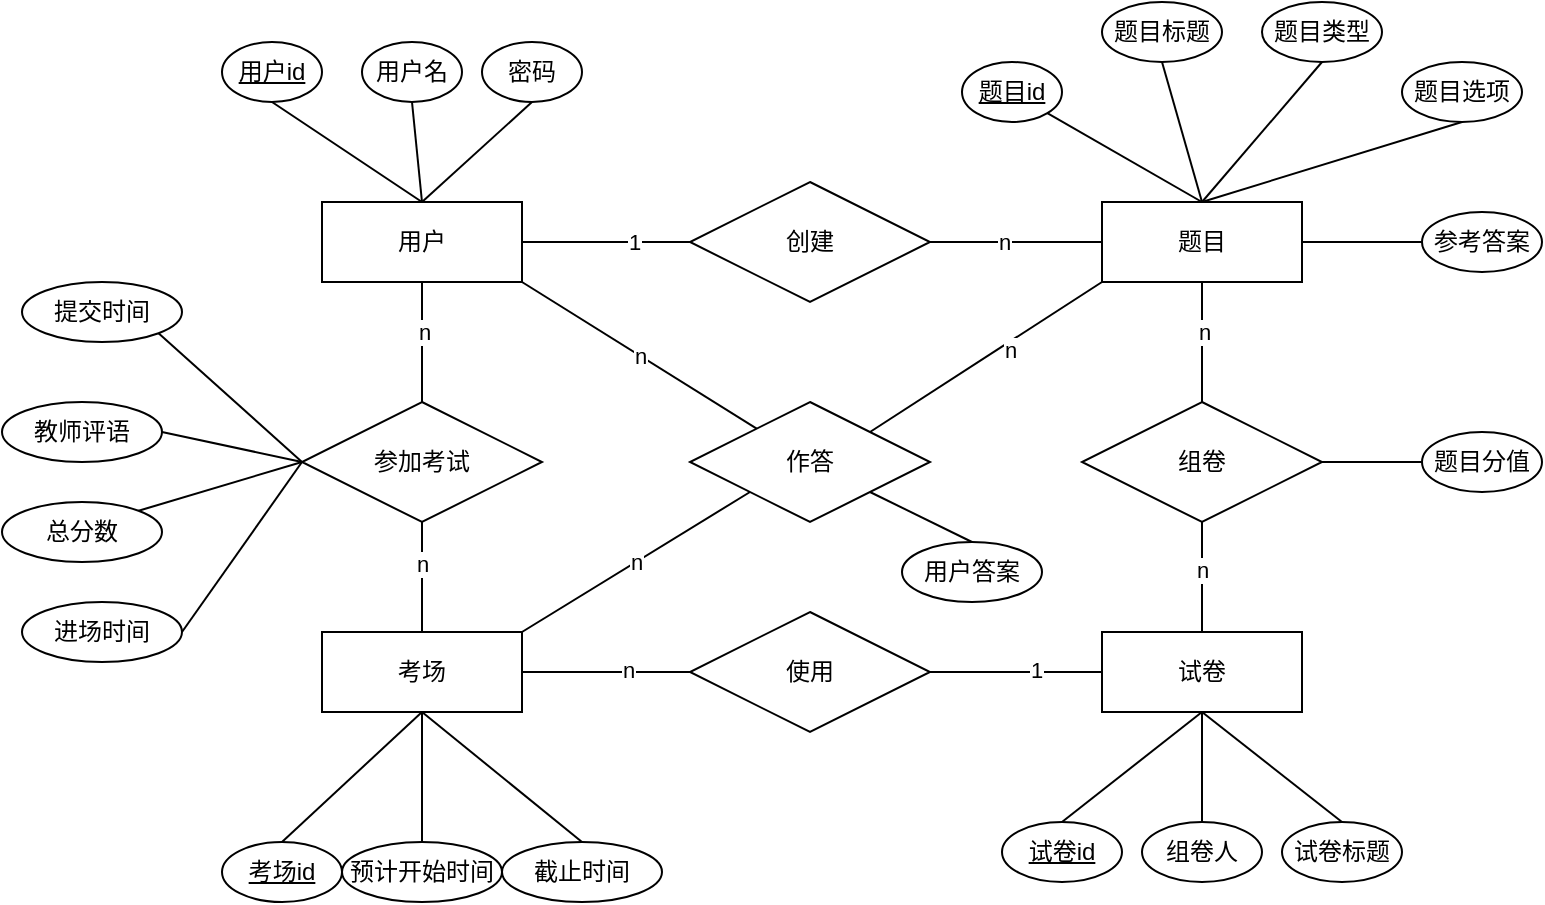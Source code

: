 <mxfile version="19.0.0" type="device" pages="3"><diagram id="5AaqYXmqB0ebvC9QvbGO" name="ER图"><mxGraphModel dx="1468" dy="585" grid="1" gridSize="10" guides="1" tooltips="1" connect="1" arrows="1" fold="1" page="1" pageScale="1" pageWidth="827" pageHeight="1169" math="0" shadow="0"><root><mxCell id="0"/><mxCell id="1" parent="0"/><mxCell id="ZJhKUD-hYmC_Smf2Pm1x-22" style="edgeStyle=orthogonalEdgeStyle;rounded=0;orthogonalLoop=1;jettySize=auto;html=1;exitX=0.5;exitY=1;exitDx=0;exitDy=0;entryX=0.5;entryY=0;entryDx=0;entryDy=0;endArrow=none;endFill=0;strokeColor=default;" edge="1" parent="1" source="ZJhKUD-hYmC_Smf2Pm1x-1" target="ZJhKUD-hYmC_Smf2Pm1x-16"><mxGeometry relative="1" as="geometry"/></mxCell><mxCell id="ZJhKUD-hYmC_Smf2Pm1x-25" value="n" style="edgeLabel;html=1;align=center;verticalAlign=middle;resizable=0;points=[];" vertex="1" connectable="0" parent="ZJhKUD-hYmC_Smf2Pm1x-22"><mxGeometry x="-0.189" y="1" relative="1" as="geometry"><mxPoint as="offset"/></mxGeometry></mxCell><mxCell id="yXE78CsoL1bAHxIc0vjr-46" value="n" style="edgeStyle=none;rounded=0;orthogonalLoop=1;jettySize=auto;html=1;exitX=1;exitY=1;exitDx=0;exitDy=0;endArrow=none;endFill=0;strokeColor=default;" edge="1" parent="1" source="ZJhKUD-hYmC_Smf2Pm1x-1" target="yXE78CsoL1bAHxIc0vjr-45"><mxGeometry relative="1" as="geometry"/></mxCell><mxCell id="ZJhKUD-hYmC_Smf2Pm1x-1" value="用户" style="whiteSpace=wrap;html=1;align=center;" vertex="1" parent="1"><mxGeometry x="110" y="330" width="100" height="40" as="geometry"/></mxCell><mxCell id="ZJhKUD-hYmC_Smf2Pm1x-12" style="edgeStyle=orthogonalEdgeStyle;rounded=0;orthogonalLoop=1;jettySize=auto;html=1;exitX=0.5;exitY=1;exitDx=0;exitDy=0;entryX=0.5;entryY=0;entryDx=0;entryDy=0;endArrow=none;endFill=0;strokeColor=default;" edge="1" parent="1" source="ZJhKUD-hYmC_Smf2Pm1x-2" target="ZJhKUD-hYmC_Smf2Pm1x-11"><mxGeometry relative="1" as="geometry"/></mxCell><mxCell id="ZJhKUD-hYmC_Smf2Pm1x-15" value="n" style="edgeLabel;html=1;align=center;verticalAlign=middle;resizable=0;points=[];" vertex="1" connectable="0" parent="ZJhKUD-hYmC_Smf2Pm1x-12"><mxGeometry x="-0.164" y="1" relative="1" as="geometry"><mxPoint as="offset"/></mxGeometry></mxCell><mxCell id="ZJhKUD-hYmC_Smf2Pm1x-2" value="题目" style="whiteSpace=wrap;html=1;align=center;" vertex="1" parent="1"><mxGeometry x="500" y="330" width="100" height="40" as="geometry"/></mxCell><mxCell id="ZJhKUD-hYmC_Smf2Pm1x-3" value="试卷" style="whiteSpace=wrap;html=1;align=center;" vertex="1" parent="1"><mxGeometry x="500" y="545" width="100" height="40" as="geometry"/></mxCell><mxCell id="ZJhKUD-hYmC_Smf2Pm1x-23" style="edgeStyle=orthogonalEdgeStyle;rounded=0;orthogonalLoop=1;jettySize=auto;html=1;exitX=0.5;exitY=0;exitDx=0;exitDy=0;entryX=0.5;entryY=1;entryDx=0;entryDy=0;endArrow=none;endFill=0;strokeColor=default;" edge="1" parent="1" source="ZJhKUD-hYmC_Smf2Pm1x-4" target="ZJhKUD-hYmC_Smf2Pm1x-16"><mxGeometry relative="1" as="geometry"/></mxCell><mxCell id="ZJhKUD-hYmC_Smf2Pm1x-24" value="n" style="edgeLabel;html=1;align=center;verticalAlign=middle;resizable=0;points=[];" vertex="1" connectable="0" parent="ZJhKUD-hYmC_Smf2Pm1x-23"><mxGeometry x="0.248" relative="1" as="geometry"><mxPoint as="offset"/></mxGeometry></mxCell><mxCell id="ZJhKUD-hYmC_Smf2Pm1x-4" value="考场" style="whiteSpace=wrap;html=1;align=center;" vertex="1" parent="1"><mxGeometry x="110" y="545" width="100" height="40" as="geometry"/></mxCell><mxCell id="ZJhKUD-hYmC_Smf2Pm1x-8" style="edgeStyle=orthogonalEdgeStyle;rounded=0;orthogonalLoop=1;jettySize=auto;html=1;exitX=1;exitY=0.5;exitDx=0;exitDy=0;entryX=0;entryY=0.5;entryDx=0;entryDy=0;strokeColor=default;endArrow=none;endFill=0;" edge="1" parent="1" source="ZJhKUD-hYmC_Smf2Pm1x-5" target="ZJhKUD-hYmC_Smf2Pm1x-2"><mxGeometry relative="1" as="geometry"/></mxCell><mxCell id="ZJhKUD-hYmC_Smf2Pm1x-9" value="n" style="edgeLabel;html=1;align=center;verticalAlign=middle;resizable=0;points=[];" vertex="1" connectable="0" parent="ZJhKUD-hYmC_Smf2Pm1x-8"><mxGeometry x="-0.136" relative="1" as="geometry"><mxPoint as="offset"/></mxGeometry></mxCell><mxCell id="ZJhKUD-hYmC_Smf2Pm1x-5" value="创建" style="shape=rhombus;perimeter=rhombusPerimeter;whiteSpace=wrap;html=1;align=center;" vertex="1" parent="1"><mxGeometry x="294" y="320" width="120" height="60" as="geometry"/></mxCell><mxCell id="ZJhKUD-hYmC_Smf2Pm1x-7" value="" style="endArrow=none;html=1;rounded=0;strokeColor=default;entryX=0;entryY=0.5;entryDx=0;entryDy=0;exitX=1;exitY=0.5;exitDx=0;exitDy=0;" edge="1" parent="1" source="ZJhKUD-hYmC_Smf2Pm1x-1" target="ZJhKUD-hYmC_Smf2Pm1x-5"><mxGeometry width="50" height="50" relative="1" as="geometry"><mxPoint x="240" y="360" as="sourcePoint"/><mxPoint x="290" y="310" as="targetPoint"/></mxGeometry></mxCell><mxCell id="ZJhKUD-hYmC_Smf2Pm1x-10" value="1" style="edgeLabel;html=1;align=center;verticalAlign=middle;resizable=0;points=[];" vertex="1" connectable="0" parent="ZJhKUD-hYmC_Smf2Pm1x-7"><mxGeometry x="0.32" relative="1" as="geometry"><mxPoint as="offset"/></mxGeometry></mxCell><mxCell id="ZJhKUD-hYmC_Smf2Pm1x-13" style="edgeStyle=orthogonalEdgeStyle;rounded=0;orthogonalLoop=1;jettySize=auto;html=1;exitX=0.5;exitY=1;exitDx=0;exitDy=0;endArrow=none;endFill=0;strokeColor=default;" edge="1" parent="1" source="ZJhKUD-hYmC_Smf2Pm1x-11" target="ZJhKUD-hYmC_Smf2Pm1x-3"><mxGeometry relative="1" as="geometry"/></mxCell><mxCell id="ZJhKUD-hYmC_Smf2Pm1x-14" value="n" style="edgeLabel;html=1;align=center;verticalAlign=middle;resizable=0;points=[];" vertex="1" connectable="0" parent="ZJhKUD-hYmC_Smf2Pm1x-13"><mxGeometry x="-0.132" relative="1" as="geometry"><mxPoint as="offset"/></mxGeometry></mxCell><mxCell id="yXE78CsoL1bAHxIc0vjr-28" style="edgeStyle=none;rounded=0;orthogonalLoop=1;jettySize=auto;html=1;exitX=1;exitY=0.5;exitDx=0;exitDy=0;entryX=0;entryY=0.5;entryDx=0;entryDy=0;endArrow=none;endFill=0;strokeColor=default;" edge="1" parent="1" source="ZJhKUD-hYmC_Smf2Pm1x-11" target="yXE78CsoL1bAHxIc0vjr-27"><mxGeometry relative="1" as="geometry"/></mxCell><mxCell id="ZJhKUD-hYmC_Smf2Pm1x-11" value="组卷" style="shape=rhombus;perimeter=rhombusPerimeter;whiteSpace=wrap;html=1;align=center;" vertex="1" parent="1"><mxGeometry x="490" y="430" width="120" height="60" as="geometry"/></mxCell><mxCell id="ZJhKUD-hYmC_Smf2Pm1x-16" value="参加考试" style="shape=rhombus;perimeter=rhombusPerimeter;whiteSpace=wrap;html=1;align=center;" vertex="1" parent="1"><mxGeometry x="100" y="430" width="120" height="60" as="geometry"/></mxCell><mxCell id="ZJhKUD-hYmC_Smf2Pm1x-18" style="edgeStyle=orthogonalEdgeStyle;rounded=0;orthogonalLoop=1;jettySize=auto;html=1;exitX=1;exitY=0.5;exitDx=0;exitDy=0;entryX=0;entryY=0.5;entryDx=0;entryDy=0;endArrow=none;endFill=0;strokeColor=default;" edge="1" parent="1" source="ZJhKUD-hYmC_Smf2Pm1x-17" target="ZJhKUD-hYmC_Smf2Pm1x-3"><mxGeometry relative="1" as="geometry"/></mxCell><mxCell id="ZJhKUD-hYmC_Smf2Pm1x-20" value="1" style="edgeLabel;html=1;align=center;verticalAlign=middle;resizable=0;points=[];" vertex="1" connectable="0" parent="ZJhKUD-hYmC_Smf2Pm1x-18"><mxGeometry x="0.22" y="1" relative="1" as="geometry"><mxPoint as="offset"/></mxGeometry></mxCell><mxCell id="ZJhKUD-hYmC_Smf2Pm1x-19" style="edgeStyle=orthogonalEdgeStyle;rounded=0;orthogonalLoop=1;jettySize=auto;html=1;exitX=0;exitY=0.5;exitDx=0;exitDy=0;entryX=1;entryY=0.5;entryDx=0;entryDy=0;endArrow=none;endFill=0;strokeColor=default;" edge="1" parent="1" source="ZJhKUD-hYmC_Smf2Pm1x-17" target="ZJhKUD-hYmC_Smf2Pm1x-4"><mxGeometry relative="1" as="geometry"/></mxCell><mxCell id="ZJhKUD-hYmC_Smf2Pm1x-21" value="n" style="edgeLabel;html=1;align=center;verticalAlign=middle;resizable=0;points=[];" vertex="1" connectable="0" parent="ZJhKUD-hYmC_Smf2Pm1x-19"><mxGeometry x="-0.262" y="-1" relative="1" as="geometry"><mxPoint as="offset"/></mxGeometry></mxCell><mxCell id="ZJhKUD-hYmC_Smf2Pm1x-17" value="使用" style="shape=rhombus;perimeter=rhombusPerimeter;whiteSpace=wrap;html=1;align=center;" vertex="1" parent="1"><mxGeometry x="294" y="535" width="120" height="60" as="geometry"/></mxCell><mxCell id="yXE78CsoL1bAHxIc0vjr-4" style="rounded=0;orthogonalLoop=1;jettySize=auto;html=1;exitX=0.5;exitY=1;exitDx=0;exitDy=0;entryX=0.5;entryY=0;entryDx=0;entryDy=0;endArrow=none;endFill=0;strokeColor=default;" edge="1" parent="1" source="yXE78CsoL1bAHxIc0vjr-1" target="ZJhKUD-hYmC_Smf2Pm1x-1"><mxGeometry relative="1" as="geometry"/></mxCell><mxCell id="yXE78CsoL1bAHxIc0vjr-1" value="用户id" style="ellipse;whiteSpace=wrap;html=1;align=center;fontStyle=4" vertex="1" parent="1"><mxGeometry x="60" y="250" width="50" height="30" as="geometry"/></mxCell><mxCell id="yXE78CsoL1bAHxIc0vjr-5" style="edgeStyle=none;rounded=0;orthogonalLoop=1;jettySize=auto;html=1;exitX=0.5;exitY=1;exitDx=0;exitDy=0;entryX=0.5;entryY=0;entryDx=0;entryDy=0;endArrow=none;endFill=0;strokeColor=default;" edge="1" parent="1" source="yXE78CsoL1bAHxIc0vjr-2" target="ZJhKUD-hYmC_Smf2Pm1x-1"><mxGeometry relative="1" as="geometry"/></mxCell><mxCell id="yXE78CsoL1bAHxIc0vjr-2" value="用户名" style="ellipse;whiteSpace=wrap;html=1;align=center;" vertex="1" parent="1"><mxGeometry x="130" y="250" width="50" height="30" as="geometry"/></mxCell><mxCell id="yXE78CsoL1bAHxIc0vjr-6" style="edgeStyle=none;rounded=0;orthogonalLoop=1;jettySize=auto;html=1;exitX=0.5;exitY=1;exitDx=0;exitDy=0;entryX=0.5;entryY=0;entryDx=0;entryDy=0;endArrow=none;endFill=0;strokeColor=default;" edge="1" parent="1" source="yXE78CsoL1bAHxIc0vjr-3" target="ZJhKUD-hYmC_Smf2Pm1x-1"><mxGeometry relative="1" as="geometry"/></mxCell><mxCell id="yXE78CsoL1bAHxIc0vjr-3" value="密码" style="ellipse;whiteSpace=wrap;html=1;align=center;" vertex="1" parent="1"><mxGeometry x="190" y="250" width="50" height="30" as="geometry"/></mxCell><mxCell id="yXE78CsoL1bAHxIc0vjr-15" style="edgeStyle=none;rounded=0;orthogonalLoop=1;jettySize=auto;html=1;exitX=1;exitY=1;exitDx=0;exitDy=0;entryX=0.5;entryY=0;entryDx=0;entryDy=0;endArrow=none;endFill=0;strokeColor=default;" edge="1" parent="1" source="yXE78CsoL1bAHxIc0vjr-7" target="ZJhKUD-hYmC_Smf2Pm1x-2"><mxGeometry relative="1" as="geometry"/></mxCell><mxCell id="yXE78CsoL1bAHxIc0vjr-7" value="题目id" style="ellipse;whiteSpace=wrap;html=1;align=center;fontStyle=4" vertex="1" parent="1"><mxGeometry x="430" y="260" width="50" height="30" as="geometry"/></mxCell><mxCell id="yXE78CsoL1bAHxIc0vjr-16" style="edgeStyle=none;rounded=0;orthogonalLoop=1;jettySize=auto;html=1;exitX=0.5;exitY=1;exitDx=0;exitDy=0;endArrow=none;endFill=0;strokeColor=default;" edge="1" parent="1" source="yXE78CsoL1bAHxIc0vjr-8"><mxGeometry relative="1" as="geometry"><mxPoint x="550" y="330" as="targetPoint"/></mxGeometry></mxCell><mxCell id="yXE78CsoL1bAHxIc0vjr-8" value="题目标题" style="ellipse;whiteSpace=wrap;html=1;align=center;" vertex="1" parent="1"><mxGeometry x="500" y="230" width="60" height="30" as="geometry"/></mxCell><mxCell id="yXE78CsoL1bAHxIc0vjr-17" style="edgeStyle=none;rounded=0;orthogonalLoop=1;jettySize=auto;html=1;exitX=0.5;exitY=1;exitDx=0;exitDy=0;entryX=0.5;entryY=0;entryDx=0;entryDy=0;endArrow=none;endFill=0;strokeColor=default;" edge="1" parent="1" source="yXE78CsoL1bAHxIc0vjr-9" target="ZJhKUD-hYmC_Smf2Pm1x-2"><mxGeometry relative="1" as="geometry"/></mxCell><mxCell id="yXE78CsoL1bAHxIc0vjr-9" value="题目类型" style="ellipse;whiteSpace=wrap;html=1;align=center;" vertex="1" parent="1"><mxGeometry x="580" y="230" width="60" height="30" as="geometry"/></mxCell><mxCell id="yXE78CsoL1bAHxIc0vjr-18" style="edgeStyle=none;rounded=0;orthogonalLoop=1;jettySize=auto;html=1;exitX=0.5;exitY=1;exitDx=0;exitDy=0;endArrow=none;endFill=0;strokeColor=default;" edge="1" parent="1" source="yXE78CsoL1bAHxIc0vjr-10"><mxGeometry relative="1" as="geometry"><mxPoint x="550" y="330" as="targetPoint"/></mxGeometry></mxCell><mxCell id="yXE78CsoL1bAHxIc0vjr-10" value="题目选项" style="ellipse;whiteSpace=wrap;html=1;align=center;" vertex="1" parent="1"><mxGeometry x="650" y="260" width="60" height="30" as="geometry"/></mxCell><mxCell id="yXE78CsoL1bAHxIc0vjr-12" style="edgeStyle=none;rounded=0;orthogonalLoop=1;jettySize=auto;html=1;exitX=0;exitY=0.5;exitDx=0;exitDy=0;entryX=1;entryY=0.5;entryDx=0;entryDy=0;endArrow=none;endFill=0;strokeColor=default;" edge="1" parent="1" source="yXE78CsoL1bAHxIc0vjr-11" target="ZJhKUD-hYmC_Smf2Pm1x-2"><mxGeometry relative="1" as="geometry"/></mxCell><mxCell id="yXE78CsoL1bAHxIc0vjr-11" value="参考答案" style="ellipse;whiteSpace=wrap;html=1;align=center;" vertex="1" parent="1"><mxGeometry x="660" y="335" width="60" height="30" as="geometry"/></mxCell><mxCell id="yXE78CsoL1bAHxIc0vjr-24" style="edgeStyle=none;rounded=0;orthogonalLoop=1;jettySize=auto;html=1;exitX=0.5;exitY=0;exitDx=0;exitDy=0;entryX=0.5;entryY=1;entryDx=0;entryDy=0;endArrow=none;endFill=0;strokeColor=default;" edge="1" parent="1" source="yXE78CsoL1bAHxIc0vjr-21" target="ZJhKUD-hYmC_Smf2Pm1x-3"><mxGeometry relative="1" as="geometry"/></mxCell><mxCell id="yXE78CsoL1bAHxIc0vjr-21" value="试卷id" style="ellipse;whiteSpace=wrap;html=1;align=center;fontStyle=4" vertex="1" parent="1"><mxGeometry x="450" y="640" width="60" height="30" as="geometry"/></mxCell><mxCell id="yXE78CsoL1bAHxIc0vjr-25" style="edgeStyle=none;rounded=0;orthogonalLoop=1;jettySize=auto;html=1;exitX=0.5;exitY=0;exitDx=0;exitDy=0;endArrow=none;endFill=0;strokeColor=default;entryX=0.5;entryY=1;entryDx=0;entryDy=0;" edge="1" parent="1" source="yXE78CsoL1bAHxIc0vjr-22" target="ZJhKUD-hYmC_Smf2Pm1x-3"><mxGeometry relative="1" as="geometry"><mxPoint x="550" y="590" as="targetPoint"/></mxGeometry></mxCell><mxCell id="yXE78CsoL1bAHxIc0vjr-22" value="组卷人" style="ellipse;whiteSpace=wrap;html=1;align=center;" vertex="1" parent="1"><mxGeometry x="520" y="640" width="60" height="30" as="geometry"/></mxCell><mxCell id="yXE78CsoL1bAHxIc0vjr-26" style="edgeStyle=none;rounded=0;orthogonalLoop=1;jettySize=auto;html=1;exitX=0.5;exitY=0;exitDx=0;exitDy=0;endArrow=none;endFill=0;strokeColor=default;entryX=0.5;entryY=1;entryDx=0;entryDy=0;" edge="1" parent="1" source="yXE78CsoL1bAHxIc0vjr-23" target="ZJhKUD-hYmC_Smf2Pm1x-3"><mxGeometry relative="1" as="geometry"><mxPoint x="550" y="580" as="targetPoint"/></mxGeometry></mxCell><mxCell id="yXE78CsoL1bAHxIc0vjr-23" value="试卷标题" style="ellipse;whiteSpace=wrap;html=1;align=center;" vertex="1" parent="1"><mxGeometry x="590" y="640" width="60" height="30" as="geometry"/></mxCell><mxCell id="yXE78CsoL1bAHxIc0vjr-27" value="题目分值" style="ellipse;whiteSpace=wrap;html=1;align=center;" vertex="1" parent="1"><mxGeometry x="660" y="445" width="60" height="30" as="geometry"/></mxCell><mxCell id="yXE78CsoL1bAHxIc0vjr-37" style="edgeStyle=none;rounded=0;orthogonalLoop=1;jettySize=auto;html=1;exitX=0.5;exitY=0;exitDx=0;exitDy=0;entryX=0.5;entryY=1;entryDx=0;entryDy=0;endArrow=none;endFill=0;strokeColor=default;" edge="1" parent="1" source="yXE78CsoL1bAHxIc0vjr-29" target="ZJhKUD-hYmC_Smf2Pm1x-4"><mxGeometry relative="1" as="geometry"/></mxCell><mxCell id="yXE78CsoL1bAHxIc0vjr-29" value="考场id" style="ellipse;whiteSpace=wrap;html=1;align=center;fontStyle=4" vertex="1" parent="1"><mxGeometry x="60" y="650" width="60" height="30" as="geometry"/></mxCell><mxCell id="yXE78CsoL1bAHxIc0vjr-38" style="edgeStyle=none;rounded=0;orthogonalLoop=1;jettySize=auto;html=1;exitX=0.5;exitY=0;exitDx=0;exitDy=0;endArrow=none;endFill=0;strokeColor=default;entryX=0.5;entryY=1;entryDx=0;entryDy=0;" edge="1" parent="1" source="yXE78CsoL1bAHxIc0vjr-31" target="ZJhKUD-hYmC_Smf2Pm1x-4"><mxGeometry relative="1" as="geometry"/></mxCell><mxCell id="yXE78CsoL1bAHxIc0vjr-31" value="预计开始时间" style="ellipse;whiteSpace=wrap;html=1;align=center;" vertex="1" parent="1"><mxGeometry x="120" y="650" width="80" height="30" as="geometry"/></mxCell><mxCell id="yXE78CsoL1bAHxIc0vjr-39" style="edgeStyle=none;rounded=0;orthogonalLoop=1;jettySize=auto;html=1;exitX=0.5;exitY=0;exitDx=0;exitDy=0;entryX=0.5;entryY=1;entryDx=0;entryDy=0;endArrow=none;endFill=0;strokeColor=default;" edge="1" parent="1" source="yXE78CsoL1bAHxIc0vjr-32" target="ZJhKUD-hYmC_Smf2Pm1x-4"><mxGeometry relative="1" as="geometry"/></mxCell><mxCell id="yXE78CsoL1bAHxIc0vjr-32" value="截止时间" style="ellipse;whiteSpace=wrap;html=1;align=center;" vertex="1" parent="1"><mxGeometry x="200" y="650" width="80" height="30" as="geometry"/></mxCell><mxCell id="yXE78CsoL1bAHxIc0vjr-40" style="edgeStyle=none;rounded=0;orthogonalLoop=1;jettySize=auto;html=1;exitX=1;exitY=0.5;exitDx=0;exitDy=0;endArrow=none;endFill=0;strokeColor=default;" edge="1" parent="1" source="yXE78CsoL1bAHxIc0vjr-33"><mxGeometry relative="1" as="geometry"><mxPoint x="100" y="460" as="targetPoint"/></mxGeometry></mxCell><mxCell id="yXE78CsoL1bAHxIc0vjr-33" value="进场时间" style="ellipse;whiteSpace=wrap;html=1;align=center;" vertex="1" parent="1"><mxGeometry x="-40" y="530" width="80" height="30" as="geometry"/></mxCell><mxCell id="yXE78CsoL1bAHxIc0vjr-41" style="edgeStyle=none;rounded=0;orthogonalLoop=1;jettySize=auto;html=1;exitX=1;exitY=1;exitDx=0;exitDy=0;endArrow=none;endFill=0;strokeColor=default;" edge="1" parent="1" source="yXE78CsoL1bAHxIc0vjr-34"><mxGeometry relative="1" as="geometry"><mxPoint x="100" y="460" as="targetPoint"/></mxGeometry></mxCell><mxCell id="yXE78CsoL1bAHxIc0vjr-34" value="提交时间" style="ellipse;whiteSpace=wrap;html=1;align=center;" vertex="1" parent="1"><mxGeometry x="-40" y="370" width="80" height="30" as="geometry"/></mxCell><mxCell id="yXE78CsoL1bAHxIc0vjr-42" style="edgeStyle=none;rounded=0;orthogonalLoop=1;jettySize=auto;html=1;exitX=1;exitY=0.5;exitDx=0;exitDy=0;entryX=0;entryY=0.5;entryDx=0;entryDy=0;endArrow=none;endFill=0;strokeColor=default;" edge="1" parent="1" source="yXE78CsoL1bAHxIc0vjr-35" target="ZJhKUD-hYmC_Smf2Pm1x-16"><mxGeometry relative="1" as="geometry"/></mxCell><mxCell id="yXE78CsoL1bAHxIc0vjr-35" value="教师评语" style="ellipse;whiteSpace=wrap;html=1;align=center;" vertex="1" parent="1"><mxGeometry x="-50" y="430" width="80" height="30" as="geometry"/></mxCell><mxCell id="yXE78CsoL1bAHxIc0vjr-43" style="edgeStyle=none;rounded=0;orthogonalLoop=1;jettySize=auto;html=1;exitX=1;exitY=0;exitDx=0;exitDy=0;endArrow=none;endFill=0;strokeColor=default;" edge="1" parent="1" source="yXE78CsoL1bAHxIc0vjr-36"><mxGeometry relative="1" as="geometry"><mxPoint x="100" y="460" as="targetPoint"/></mxGeometry></mxCell><mxCell id="yXE78CsoL1bAHxIc0vjr-36" value="总分数" style="ellipse;whiteSpace=wrap;html=1;align=center;" vertex="1" parent="1"><mxGeometry x="-50" y="480" width="80" height="30" as="geometry"/></mxCell><mxCell id="yXE78CsoL1bAHxIc0vjr-47" value="n" style="edgeStyle=none;rounded=0;orthogonalLoop=1;jettySize=auto;html=1;exitX=0;exitY=1;exitDx=0;exitDy=0;entryX=1;entryY=0;entryDx=0;entryDy=0;endArrow=none;endFill=0;strokeColor=default;" edge="1" parent="1" source="yXE78CsoL1bAHxIc0vjr-45" target="ZJhKUD-hYmC_Smf2Pm1x-4"><mxGeometry relative="1" as="geometry"/></mxCell><mxCell id="yXE78CsoL1bAHxIc0vjr-48" style="edgeStyle=none;rounded=0;orthogonalLoop=1;jettySize=auto;html=1;exitX=1;exitY=0;exitDx=0;exitDy=0;entryX=0;entryY=1;entryDx=0;entryDy=0;endArrow=none;endFill=0;strokeColor=default;" edge="1" parent="1" source="yXE78CsoL1bAHxIc0vjr-45" target="ZJhKUD-hYmC_Smf2Pm1x-2"><mxGeometry relative="1" as="geometry"/></mxCell><mxCell id="yXE78CsoL1bAHxIc0vjr-49" value="n" style="edgeLabel;html=1;align=center;verticalAlign=middle;resizable=0;points=[];" vertex="1" connectable="0" parent="yXE78CsoL1bAHxIc0vjr-48"><mxGeometry x="0.171" y="-3" relative="1" as="geometry"><mxPoint as="offset"/></mxGeometry></mxCell><mxCell id="yXE78CsoL1bAHxIc0vjr-51" style="edgeStyle=none;rounded=0;orthogonalLoop=1;jettySize=auto;html=1;exitX=1;exitY=1;exitDx=0;exitDy=0;entryX=0.5;entryY=0;entryDx=0;entryDy=0;endArrow=none;endFill=0;strokeColor=default;" edge="1" parent="1" source="yXE78CsoL1bAHxIc0vjr-45" target="yXE78CsoL1bAHxIc0vjr-50"><mxGeometry relative="1" as="geometry"/></mxCell><mxCell id="yXE78CsoL1bAHxIc0vjr-45" value="作答" style="shape=rhombus;perimeter=rhombusPerimeter;whiteSpace=wrap;html=1;align=center;" vertex="1" parent="1"><mxGeometry x="294" y="430" width="120" height="60" as="geometry"/></mxCell><mxCell id="yXE78CsoL1bAHxIc0vjr-50" value="用户答案" style="ellipse;whiteSpace=wrap;html=1;align=center;" vertex="1" parent="1"><mxGeometry x="400" y="500" width="70" height="30" as="geometry"/></mxCell></root></mxGraphModel></diagram><diagram id="jERGYGnrNlwN2wPwtqtx" name="整体架构图"><mxGraphModel dx="439" dy="401" grid="1" gridSize="10" guides="1" tooltips="1" connect="1" arrows="1" fold="1" page="1" pageScale="1" pageWidth="827" pageHeight="1169" math="0" shadow="0"><root><mxCell id="0"/><mxCell id="1" parent="0"/><mxCell id="f3hA9jj3701Hqd64847M-20" style="edgeStyle=none;rounded=0;orthogonalLoop=1;jettySize=auto;html=1;exitX=0.5;exitY=1;exitDx=0;exitDy=0;entryX=0.5;entryY=0;entryDx=0;entryDy=0;endArrow=none;endFill=0;strokeColor=default;" edge="1" parent="1" source="f3hA9jj3701Hqd64847M-1" target="f3hA9jj3701Hqd64847M-19"><mxGeometry relative="1" as="geometry"/></mxCell><mxCell id="f3hA9jj3701Hqd64847M-1" value="浏览器" style="rounded=0;whiteSpace=wrap;html=1;" vertex="1" parent="1"><mxGeometry x="384" y="230" width="60" height="30" as="geometry"/></mxCell><mxCell id="f3hA9jj3701Hqd64847M-2" value="DNS服务器" style="rounded=0;whiteSpace=wrap;html=1;" vertex="1" parent="1"><mxGeometry x="540" y="230" width="70" height="30" as="geometry"/></mxCell><mxCell id="f3hA9jj3701Hqd64847M-3" value="hostname" style="endArrow=classic;html=1;rounded=0;strokeColor=default;entryX=0;entryY=0.25;entryDx=0;entryDy=0;exitX=1;exitY=0.25;exitDx=0;exitDy=0;" edge="1" parent="1" source="f3hA9jj3701Hqd64847M-1" target="f3hA9jj3701Hqd64847M-2"><mxGeometry width="50" height="50" relative="1" as="geometry"><mxPoint x="455" y="320" as="sourcePoint"/><mxPoint x="505" y="270" as="targetPoint"/></mxGeometry></mxCell><mxCell id="f3hA9jj3701Hqd64847M-4" value="" style="endArrow=classic;html=1;rounded=0;strokeColor=default;exitX=0;exitY=0.75;exitDx=0;exitDy=0;entryX=1;entryY=0.75;entryDx=0;entryDy=0;" edge="1" parent="1" source="f3hA9jj3701Hqd64847M-2" target="f3hA9jj3701Hqd64847M-1"><mxGeometry width="50" height="50" relative="1" as="geometry"><mxPoint x="455" y="257.5" as="sourcePoint"/><mxPoint x="445" y="290" as="targetPoint"/></mxGeometry></mxCell><mxCell id="f3hA9jj3701Hqd64847M-5" value="ip" style="edgeLabel;html=1;align=center;verticalAlign=middle;resizable=0;points=[];" vertex="1" connectable="0" parent="f3hA9jj3701Hqd64847M-4"><mxGeometry x="-0.218" y="-1" relative="1" as="geometry"><mxPoint x="-11" as="offset"/></mxGeometry></mxCell><mxCell id="f3hA9jj3701Hqd64847M-12" value="查询结果" style="edgeStyle=orthogonalEdgeStyle;rounded=0;orthogonalLoop=1;jettySize=auto;html=1;exitX=0.75;exitY=0;exitDx=0;exitDy=0;endArrow=block;endFill=1;strokeColor=default;" edge="1" parent="1" source="f3hA9jj3701Hqd64847M-7"><mxGeometry x="0.002" relative="1" as="geometry"><mxPoint x="367.6" y="440" as="targetPoint"/><mxPoint as="offset"/></mxGeometry></mxCell><mxCell id="f3hA9jj3701Hqd64847M-7" value="PostgreSQL数据库" style="rounded=0;whiteSpace=wrap;html=1;" vertex="1" parent="1"><mxGeometry x="285" y="490" width="110" height="30" as="geometry"/></mxCell><mxCell id="f3hA9jj3701Hqd64847M-10" style="edgeStyle=orthogonalEdgeStyle;rounded=0;orthogonalLoop=1;jettySize=auto;html=1;exitX=0.25;exitY=1;exitDx=0;exitDy=0;entryX=0.25;entryY=0;entryDx=0;entryDy=0;endArrow=block;endFill=1;strokeColor=default;" edge="1" parent="1" source="f3hA9jj3701Hqd64847M-9" target="f3hA9jj3701Hqd64847M-7"><mxGeometry relative="1" as="geometry"/></mxCell><mxCell id="f3hA9jj3701Hqd64847M-13" value="查询请求" style="edgeLabel;html=1;align=center;verticalAlign=middle;resizable=0;points=[];" vertex="1" connectable="0" parent="f3hA9jj3701Hqd64847M-10"><mxGeometry x="-0.192" y="-1" relative="1" as="geometry"><mxPoint x="-1" as="offset"/></mxGeometry></mxCell><mxCell id="f3hA9jj3701Hqd64847M-11" style="edgeStyle=orthogonalEdgeStyle;rounded=0;orthogonalLoop=1;jettySize=auto;html=1;exitX=0.75;exitY=1;exitDx=0;exitDy=0;endArrow=block;endFill=1;strokeColor=default;" edge="1" parent="1" source="f3hA9jj3701Hqd64847M-9"><mxGeometry relative="1" as="geometry"><mxPoint x="367.6" y="440.2" as="targetPoint"/></mxGeometry></mxCell><mxCell id="f3hA9jj3701Hqd64847M-9" value="Golang后端服务器" style="rounded=0;whiteSpace=wrap;html=1;" vertex="1" parent="1"><mxGeometry x="285" y="410" width="110" height="30" as="geometry"/></mxCell><mxCell id="f3hA9jj3701Hqd64847M-15" value="静态资源服务器" style="rounded=0;whiteSpace=wrap;html=1;" vertex="1" parent="1"><mxGeometry x="440" y="410" width="110" height="30" as="geometry"/></mxCell><mxCell id="f3hA9jj3701Hqd64847M-17" style="rounded=0;orthogonalLoop=1;jettySize=auto;html=1;exitX=0.5;exitY=1;exitDx=0;exitDy=0;entryX=0.5;entryY=0;entryDx=0;entryDy=0;endArrow=none;endFill=0;strokeColor=default;" edge="1" parent="1" source="f3hA9jj3701Hqd64847M-16" target="f3hA9jj3701Hqd64847M-9"><mxGeometry relative="1" as="geometry"/></mxCell><mxCell id="f3hA9jj3701Hqd64847M-18" style="rounded=0;orthogonalLoop=1;jettySize=auto;html=1;exitX=0.5;exitY=1;exitDx=0;exitDy=0;entryX=0.5;entryY=0;entryDx=0;entryDy=0;endArrow=none;endFill=0;strokeColor=default;" edge="1" parent="1" source="f3hA9jj3701Hqd64847M-16" target="f3hA9jj3701Hqd64847M-15"><mxGeometry relative="1" as="geometry"/></mxCell><mxCell id="f3hA9jj3701Hqd64847M-16" value="反向代理服务器" style="rounded=0;whiteSpace=wrap;html=1;" vertex="1" parent="1"><mxGeometry x="359" y="350" width="110" height="30" as="geometry"/></mxCell><mxCell id="f3hA9jj3701Hqd64847M-21" style="edgeStyle=none;rounded=0;orthogonalLoop=1;jettySize=auto;html=1;exitX=0.5;exitY=1;exitDx=0;exitDy=0;entryX=0.5;entryY=0;entryDx=0;entryDy=0;endArrow=none;endFill=0;strokeColor=default;" edge="1" parent="1" source="f3hA9jj3701Hqd64847M-19" target="f3hA9jj3701Hqd64847M-16"><mxGeometry relative="1" as="geometry"/></mxCell><mxCell id="f3hA9jj3701Hqd64847M-19" value="CDN加速节点" style="rounded=0;whiteSpace=wrap;html=1;" vertex="1" parent="1"><mxGeometry x="359" y="290" width="110" height="30" as="geometry"/></mxCell></root></mxGraphModel></diagram><diagram id="DiiY-mbkla7oehwmKxAM" name="后端架构图"><mxGraphModel dx="641" dy="585" grid="1" gridSize="10" guides="1" tooltips="1" connect="1" arrows="1" fold="1" page="1" pageScale="1" pageWidth="827" pageHeight="1169" math="0" shadow="0"><root><mxCell id="0"/><mxCell id="1" parent="0"/><mxCell id="vKshtTv51o6OObAAhuxZ-30" value="" style="rounded=0;whiteSpace=wrap;html=1;strokeColor=default;" vertex="1" parent="1"><mxGeometry x="180" y="295" width="430" height="290" as="geometry"/></mxCell><mxCell id="vKshtTv51o6OObAAhuxZ-25" value="API请求" style="edgeStyle=none;rounded=0;orthogonalLoop=1;jettySize=auto;html=1;startArrow=classic;startFill=1;endArrow=none;endFill=0;strokeColor=default;exitX=0.25;exitY=0;exitDx=0;exitDy=0;" edge="1" parent="1" source="vKshtTv51o6OObAAhuxZ-24"><mxGeometry x="0.333" relative="1" as="geometry"><mxPoint x="297.586" y="240" as="targetPoint"/><mxPoint x="380" y="280" as="sourcePoint"/><mxPoint as="offset"/></mxGeometry></mxCell><mxCell id="vKshtTv51o6OObAAhuxZ-29" style="edgeStyle=none;rounded=0;orthogonalLoop=1;jettySize=auto;html=1;exitX=0.5;exitY=1;exitDx=0;exitDy=0;entryX=0.5;entryY=0;entryDx=0;entryDy=0;startArrow=none;startFill=0;endArrow=none;endFill=0;strokeColor=default;" edge="1" parent="1" source="vKshtTv51o6OObAAhuxZ-24" target="vKshtTv51o6OObAAhuxZ-9"><mxGeometry relative="1" as="geometry"/></mxCell><mxCell id="vKshtTv51o6OObAAhuxZ-24" value="" style="rounded=0;whiteSpace=wrap;html=1;" vertex="1" parent="1"><mxGeometry x="200" y="330" width="390" height="60" as="geometry"/></mxCell><mxCell id="vKshtTv51o6OObAAhuxZ-9" value="" style="rounded=0;whiteSpace=wrap;html=1;" vertex="1" parent="1"><mxGeometry x="200" y="410" width="390" height="60" as="geometry"/></mxCell><mxCell id="vKshtTv51o6OObAAhuxZ-22" value="数据库响应" style="edgeStyle=none;rounded=0;orthogonalLoop=1;jettySize=auto;html=1;exitX=0.25;exitY=1;exitDx=0;exitDy=0;entryX=0.272;entryY=0.039;entryDx=0;entryDy=0;startArrow=classic;startFill=1;endArrow=none;endFill=0;strokeColor=default;entryPerimeter=0;" edge="1" parent="1" source="vKshtTv51o6OObAAhuxZ-8" target="vKshtTv51o6OObAAhuxZ-4"><mxGeometry x="0.232" relative="1" as="geometry"><mxPoint as="offset"/></mxGeometry></mxCell><mxCell id="vKshtTv51o6OObAAhuxZ-8" value="" style="rounded=0;whiteSpace=wrap;html=1;" vertex="1" parent="1"><mxGeometry x="200" y="490" width="390" height="60" as="geometry"/></mxCell><mxCell id="vKshtTv51o6OObAAhuxZ-1" value="数据访问层&lt;br&gt;(repository)" style="rounded=0;whiteSpace=wrap;html=1;strokeColor=none;" vertex="1" parent="1"><mxGeometry x="210" y="505" width="70" height="30" as="geometry"/></mxCell><mxCell id="vKshtTv51o6OObAAhuxZ-2" value="业务逻辑层&lt;br&gt;(service)" style="rounded=0;whiteSpace=wrap;html=1;strokeColor=none;" vertex="1" parent="1"><mxGeometry x="210" y="425" width="70" height="30" as="geometry"/></mxCell><mxCell id="vKshtTv51o6OObAAhuxZ-7" value="API响应" style="edgeStyle=none;rounded=0;orthogonalLoop=1;jettySize=auto;html=1;endArrow=classic;endFill=1;strokeColor=default;startArrow=none;startFill=0;exitX=0.75;exitY=0;exitDx=0;exitDy=0;" edge="1" parent="1" source="vKshtTv51o6OObAAhuxZ-24"><mxGeometry x="0.333" relative="1" as="geometry"><mxPoint x="493" y="240" as="targetPoint"/><mxPoint x="580" y="300" as="sourcePoint"/><mxPoint as="offset"/></mxGeometry></mxCell><mxCell id="vKshtTv51o6OObAAhuxZ-3" value="API网关层&lt;br&gt;(controller)" style="rounded=0;whiteSpace=wrap;html=1;strokeColor=none;" vertex="1" parent="1"><mxGeometry x="210" y="345" width="70" height="30" as="geometry"/></mxCell><mxCell id="vKshtTv51o6OObAAhuxZ-23" value="数据库请求" style="edgeStyle=none;rounded=0;orthogonalLoop=1;jettySize=auto;html=1;exitX=0.727;exitY=-0.03;exitDx=0;exitDy=0;entryX=0.75;entryY=1;entryDx=0;entryDy=0;startArrow=classic;startFill=1;endArrow=none;endFill=0;strokeColor=default;exitPerimeter=0;" edge="1" parent="1" source="vKshtTv51o6OObAAhuxZ-4" target="vKshtTv51o6OObAAhuxZ-8"><mxGeometry x="-0.264" relative="1" as="geometry"><mxPoint as="offset"/></mxGeometry></mxCell><mxCell id="vKshtTv51o6OObAAhuxZ-4" value="数据库" style="rounded=0;whiteSpace=wrap;html=1;" vertex="1" parent="1"><mxGeometry x="180" y="630" width="430" height="30" as="geometry"/></mxCell><mxCell id="vKshtTv51o6OObAAhuxZ-18" style="edgeStyle=none;rounded=0;orthogonalLoop=1;jettySize=auto;html=1;exitX=0.5;exitY=1;exitDx=0;exitDy=0;entryX=0.5;entryY=0;entryDx=0;entryDy=0;startArrow=none;startFill=0;endArrow=none;endFill=0;strokeColor=default;" edge="1" parent="1" source="vKshtTv51o6OObAAhuxZ-10" target="vKshtTv51o6OObAAhuxZ-14"><mxGeometry relative="1" as="geometry"/></mxCell><mxCell id="vKshtTv51o6OObAAhuxZ-10" value="用户管理" style="rounded=0;whiteSpace=wrap;html=1;" vertex="1" parent="1"><mxGeometry x="300" y="430" width="60" height="20" as="geometry"/></mxCell><mxCell id="vKshtTv51o6OObAAhuxZ-19" style="edgeStyle=none;rounded=0;orthogonalLoop=1;jettySize=auto;html=1;exitX=0.5;exitY=1;exitDx=0;exitDy=0;startArrow=none;startFill=0;endArrow=none;endFill=0;strokeColor=default;" edge="1" parent="1" source="vKshtTv51o6OObAAhuxZ-11" target="vKshtTv51o6OObAAhuxZ-15"><mxGeometry relative="1" as="geometry"/></mxCell><mxCell id="vKshtTv51o6OObAAhuxZ-11" value="题库管理" style="rounded=0;whiteSpace=wrap;html=1;" vertex="1" parent="1"><mxGeometry x="365" y="430" width="60" height="20" as="geometry"/></mxCell><mxCell id="vKshtTv51o6OObAAhuxZ-20" style="edgeStyle=none;rounded=0;orthogonalLoop=1;jettySize=auto;html=1;exitX=0.5;exitY=1;exitDx=0;exitDy=0;startArrow=none;startFill=0;endArrow=none;endFill=0;strokeColor=default;" edge="1" parent="1" source="vKshtTv51o6OObAAhuxZ-12" target="vKshtTv51o6OObAAhuxZ-16"><mxGeometry relative="1" as="geometry"/></mxCell><mxCell id="vKshtTv51o6OObAAhuxZ-12" value="试卷管理" style="rounded=0;whiteSpace=wrap;html=1;" vertex="1" parent="1"><mxGeometry x="440" y="430" width="60" height="20" as="geometry"/></mxCell><mxCell id="vKshtTv51o6OObAAhuxZ-21" style="edgeStyle=none;rounded=0;orthogonalLoop=1;jettySize=auto;html=1;exitX=0.5;exitY=1;exitDx=0;exitDy=0;entryX=0.5;entryY=0;entryDx=0;entryDy=0;startArrow=none;startFill=0;endArrow=none;endFill=0;strokeColor=default;" edge="1" parent="1" source="vKshtTv51o6OObAAhuxZ-13" target="vKshtTv51o6OObAAhuxZ-17"><mxGeometry relative="1" as="geometry"/></mxCell><mxCell id="vKshtTv51o6OObAAhuxZ-13" value="考试管理" style="rounded=0;whiteSpace=wrap;html=1;" vertex="1" parent="1"><mxGeometry x="510" y="430" width="60" height="20" as="geometry"/></mxCell><mxCell id="vKshtTv51o6OObAAhuxZ-14" value="用户管理" style="rounded=0;whiteSpace=wrap;html=1;" vertex="1" parent="1"><mxGeometry x="300" y="510" width="60" height="20" as="geometry"/></mxCell><mxCell id="vKshtTv51o6OObAAhuxZ-15" value="题库管理" style="rounded=0;whiteSpace=wrap;html=1;" vertex="1" parent="1"><mxGeometry x="365" y="510" width="60" height="20" as="geometry"/></mxCell><mxCell id="vKshtTv51o6OObAAhuxZ-16" value="试卷管理" style="rounded=0;whiteSpace=wrap;html=1;" vertex="1" parent="1"><mxGeometry x="440" y="510" width="60" height="20" as="geometry"/></mxCell><mxCell id="vKshtTv51o6OObAAhuxZ-17" value="考试管理" style="rounded=0;whiteSpace=wrap;html=1;" vertex="1" parent="1"><mxGeometry x="510" y="510" width="60" height="20" as="geometry"/></mxCell><mxCell id="vKshtTv51o6OObAAhuxZ-26" value="业务逻辑调用" style="rounded=0;whiteSpace=wrap;html=1;" vertex="1" parent="1"><mxGeometry x="300" y="350" width="80" height="20" as="geometry"/></mxCell><mxCell id="vKshtTv51o6OObAAhuxZ-27" value="用户认证" style="rounded=0;whiteSpace=wrap;html=1;" vertex="1" parent="1"><mxGeometry x="400" y="350" width="80" height="20" as="geometry"/></mxCell><mxCell id="vKshtTv51o6OObAAhuxZ-28" value="错误反馈" style="rounded=0;whiteSpace=wrap;html=1;" vertex="1" parent="1"><mxGeometry x="500" y="350" width="80" height="20" as="geometry"/></mxCell></root></mxGraphModel></diagram></mxfile>
